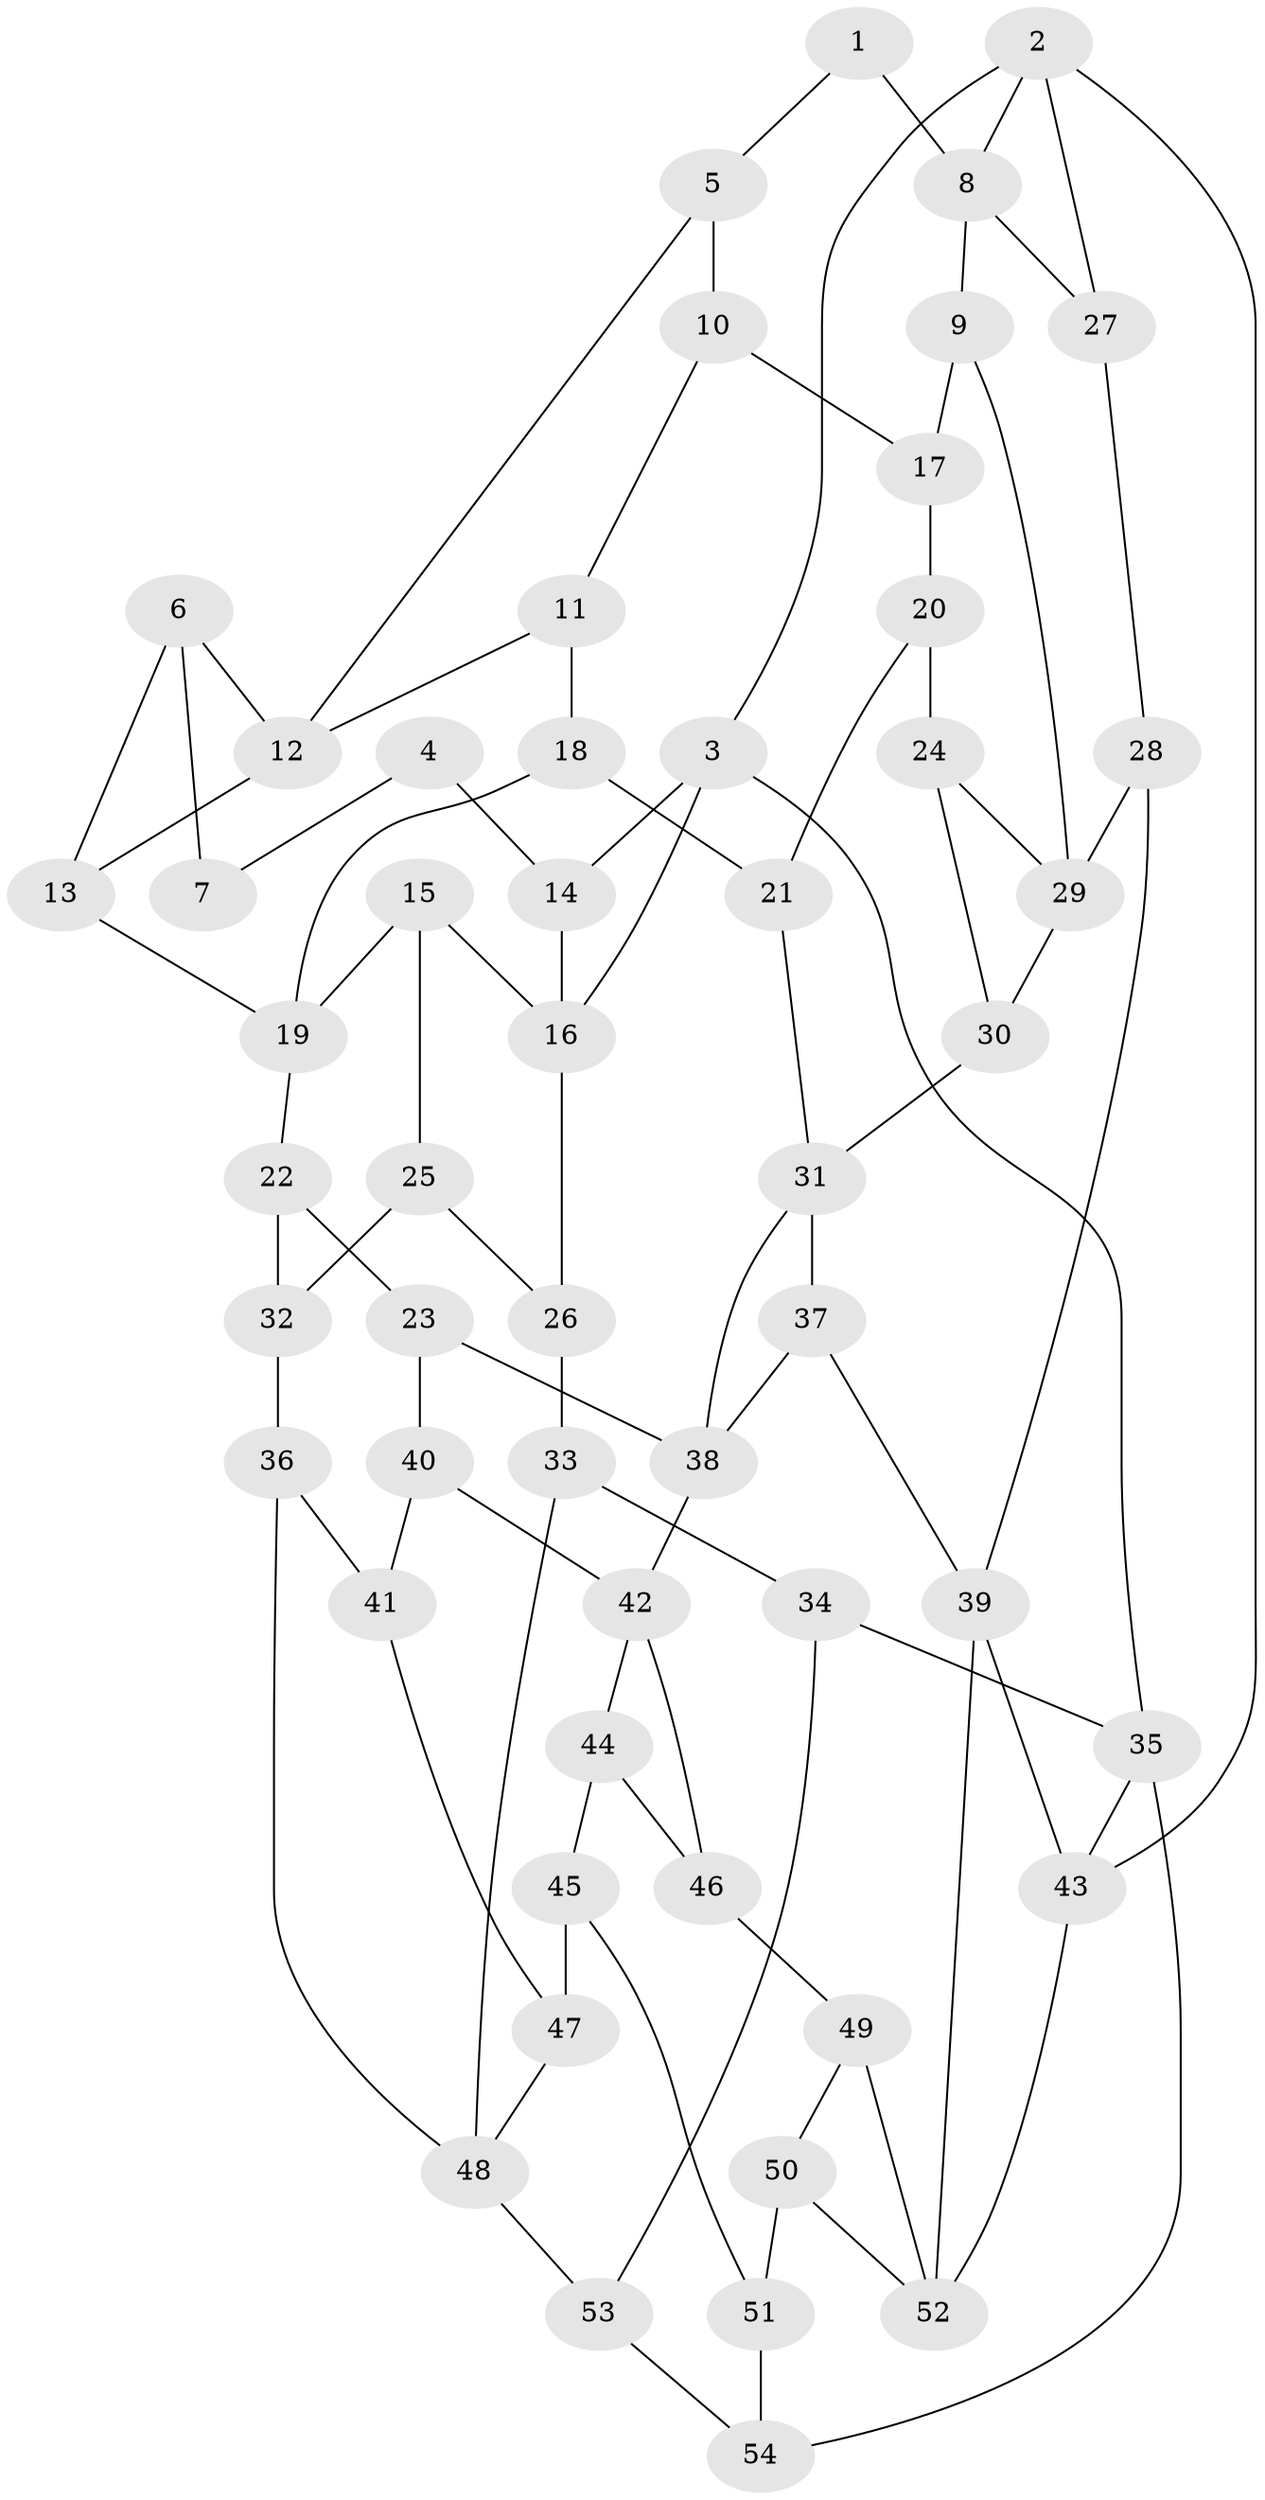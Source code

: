 // original degree distribution, {3: 0.039473684210526314, 4: 0.25, 6: 0.25, 5: 0.4605263157894737}
// Generated by graph-tools (version 1.1) at 2025/38/03/04/25 23:38:28]
// undirected, 54 vertices, 87 edges
graph export_dot {
  node [color=gray90,style=filled];
  1;
  2;
  3;
  4;
  5;
  6;
  7;
  8;
  9;
  10;
  11;
  12;
  13;
  14;
  15;
  16;
  17;
  18;
  19;
  20;
  21;
  22;
  23;
  24;
  25;
  26;
  27;
  28;
  29;
  30;
  31;
  32;
  33;
  34;
  35;
  36;
  37;
  38;
  39;
  40;
  41;
  42;
  43;
  44;
  45;
  46;
  47;
  48;
  49;
  50;
  51;
  52;
  53;
  54;
  1 -- 5 [weight=1.0];
  1 -- 8 [weight=1.0];
  2 -- 3 [weight=1.0];
  2 -- 8 [weight=1.0];
  2 -- 27 [weight=1.0];
  2 -- 43 [weight=1.0];
  3 -- 14 [weight=1.0];
  3 -- 16 [weight=1.0];
  3 -- 35 [weight=1.0];
  4 -- 7 [weight=1.0];
  4 -- 14 [weight=1.0];
  5 -- 10 [weight=1.0];
  5 -- 12 [weight=1.0];
  6 -- 7 [weight=1.0];
  6 -- 12 [weight=1.0];
  6 -- 13 [weight=1.0];
  8 -- 9 [weight=1.0];
  8 -- 27 [weight=1.0];
  9 -- 17 [weight=1.0];
  9 -- 29 [weight=1.0];
  10 -- 11 [weight=1.0];
  10 -- 17 [weight=2.0];
  11 -- 12 [weight=1.0];
  11 -- 18 [weight=1.0];
  12 -- 13 [weight=1.0];
  13 -- 19 [weight=1.0];
  14 -- 16 [weight=1.0];
  15 -- 16 [weight=1.0];
  15 -- 19 [weight=1.0];
  15 -- 25 [weight=1.0];
  16 -- 26 [weight=1.0];
  17 -- 20 [weight=1.0];
  18 -- 19 [weight=1.0];
  18 -- 21 [weight=1.0];
  19 -- 22 [weight=1.0];
  20 -- 21 [weight=1.0];
  20 -- 24 [weight=2.0];
  21 -- 31 [weight=1.0];
  22 -- 23 [weight=1.0];
  22 -- 32 [weight=1.0];
  23 -- 38 [weight=1.0];
  23 -- 40 [weight=1.0];
  24 -- 29 [weight=1.0];
  24 -- 30 [weight=1.0];
  25 -- 26 [weight=1.0];
  25 -- 32 [weight=2.0];
  26 -- 33 [weight=1.0];
  27 -- 28 [weight=1.0];
  28 -- 29 [weight=1.0];
  28 -- 39 [weight=1.0];
  29 -- 30 [weight=1.0];
  30 -- 31 [weight=1.0];
  31 -- 37 [weight=1.0];
  31 -- 38 [weight=1.0];
  32 -- 36 [weight=1.0];
  33 -- 34 [weight=1.0];
  33 -- 48 [weight=1.0];
  34 -- 35 [weight=1.0];
  34 -- 53 [weight=1.0];
  35 -- 43 [weight=1.0];
  35 -- 54 [weight=1.0];
  36 -- 41 [weight=1.0];
  36 -- 48 [weight=1.0];
  37 -- 38 [weight=1.0];
  37 -- 39 [weight=1.0];
  38 -- 42 [weight=1.0];
  39 -- 43 [weight=1.0];
  39 -- 52 [weight=1.0];
  40 -- 41 [weight=1.0];
  40 -- 42 [weight=1.0];
  41 -- 47 [weight=1.0];
  42 -- 44 [weight=1.0];
  42 -- 46 [weight=1.0];
  43 -- 52 [weight=1.0];
  44 -- 45 [weight=1.0];
  44 -- 46 [weight=1.0];
  45 -- 47 [weight=1.0];
  45 -- 51 [weight=1.0];
  46 -- 49 [weight=2.0];
  47 -- 48 [weight=1.0];
  48 -- 53 [weight=1.0];
  49 -- 50 [weight=1.0];
  49 -- 52 [weight=1.0];
  50 -- 51 [weight=1.0];
  50 -- 52 [weight=1.0];
  51 -- 54 [weight=1.0];
  53 -- 54 [weight=1.0];
}

